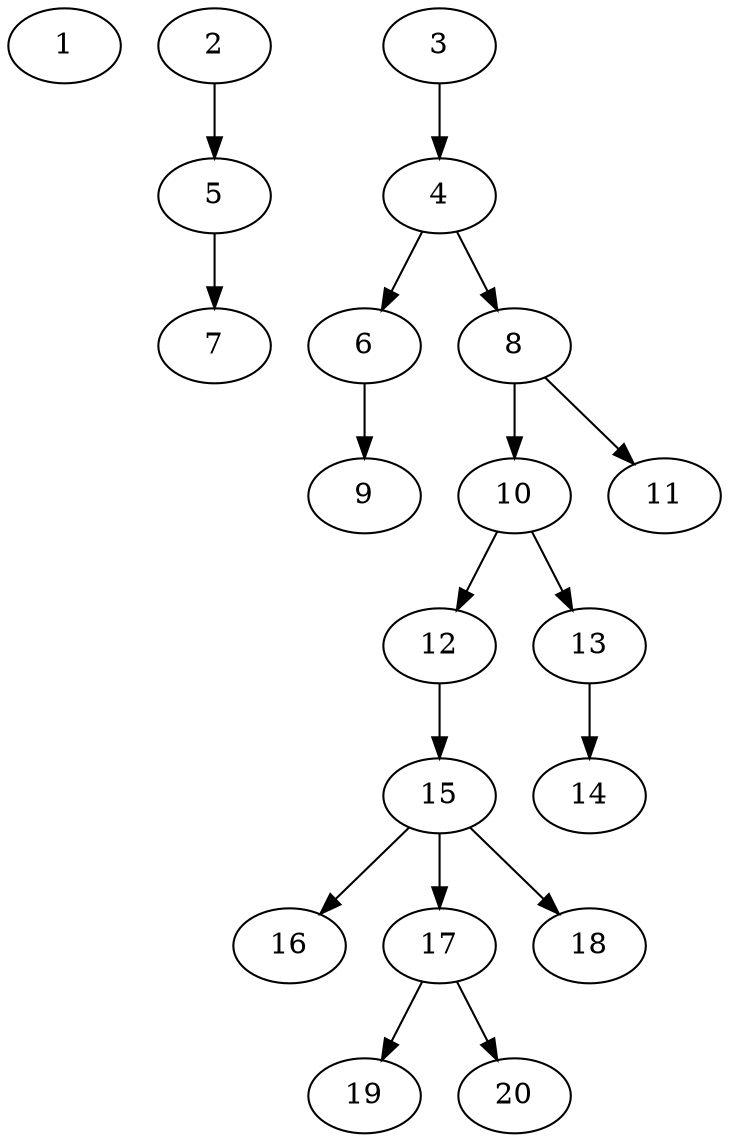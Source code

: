 // DAG (tier=1-easy, mode=data, n=20, ccr=0.330, fat=0.382, density=0.372, regular=0.679, jump=0.032, mindata=1048576, maxdata=8388608)
// DAG automatically generated by daggen at Sun Aug 24 16:33:33 2025
// /home/ermia/Project/Environments/daggen/bin/daggen --dot --ccr 0.330 --fat 0.382 --regular 0.679 --density 0.372 --jump 0.032 --mindata 1048576 --maxdata 8388608 -n 20 
digraph G {
  1 [size="173030908040749056", alpha="0.02", expect_size="86515454020374528"]
  2 [size="1896405582148702", alpha="0.09", expect_size="948202791074351"]
  2 -> 5 [size ="33621574418432"]
  3 [size="8054839864042508", alpha="0.15", expect_size="4027419932021254"]
  3 -> 4 [size ="181070754480128"]
  4 [size="578699259270637027328", alpha="0.07", expect_size="289349629635318513664"]
  4 -> 6 [size ="555552711114752"]
  4 -> 8 [size ="555552711114752"]
  5 [size="467820619639642128384", alpha="0.17", expect_size="233910309819821064192"]
  5 -> 7 [size ="482106396377088"]
  6 [size="967343674951462", alpha="0.20", expect_size="483671837475731"]
  6 -> 9 [size ="33722413875200"]
  7 [size="79324310984839921664", alpha="0.14", expect_size="39662155492419960832"]
  8 [size="493647507526951", alpha="0.05", expect_size="246823753763475"]
  8 -> 10 [size ="11016893104128"]
  8 -> 11 [size ="11016893104128"]
  9 [size="3008922789411000", alpha="0.14", expect_size="1504461394705500"]
  10 [size="1443265221197615104", alpha="0.10", expect_size="721632610598807552"]
  10 -> 12 [size ="537273640681472"]
  10 -> 13 [size ="537273640681472"]
  11 [size="133173549298113052672", alpha="0.11", expect_size="66586774649056526336"]
  12 [size="200995546213637184", alpha="0.08", expect_size="100497773106818592"]
  12 -> 15 [size ="170549468725248"]
  13 [size="5280884372625901", alpha="0.11", expect_size="2640442186312950"]
  13 -> 14 [size ="139571681558528"]
  14 [size="593463903294961664", alpha="0.07", expect_size="296731951647480832"]
  15 [size="502768666989062", alpha="0.01", expect_size="251384333494531"]
  15 -> 16 [size ="14176747520000"]
  15 -> 17 [size ="14176747520000"]
  15 -> 18 [size ="14176747520000"]
  16 [size="506639989322165", alpha="0.14", expect_size="253319994661082"]
  17 [size="2568842256815736", alpha="0.04", expect_size="1284421128407868"]
  17 -> 19 [size ="55233581416448"]
  17 -> 20 [size ="55233581416448"]
  18 [size="155018927781932171264", alpha="0.03", expect_size="77509463890966085632"]
  19 [size="1351813719648736", alpha="0.12", expect_size="675906859824368"]
  20 [size="2277123378616895", alpha="0.13", expect_size="1138561689308447"]
}